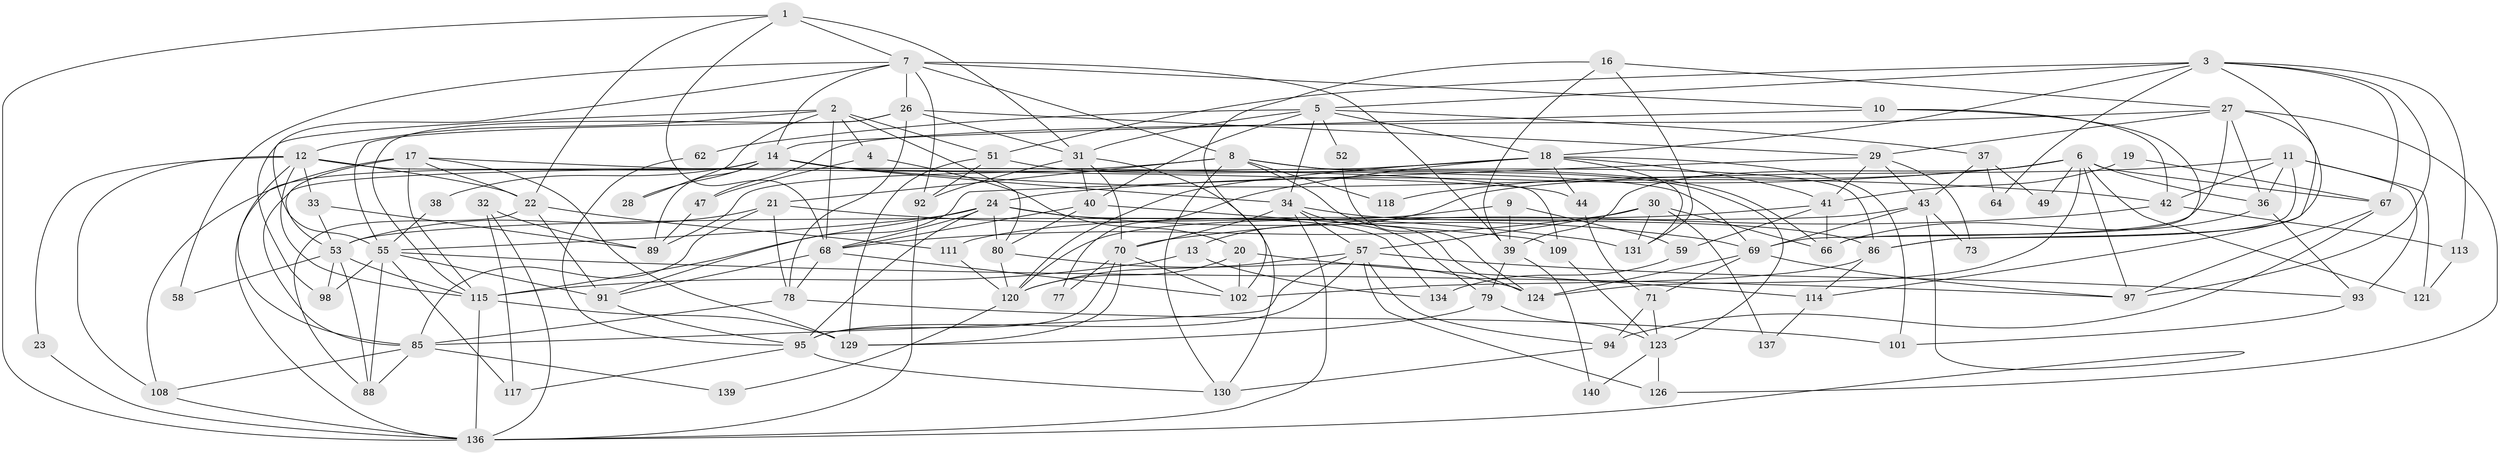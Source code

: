 // Generated by graph-tools (version 1.1) at 2025/24/03/03/25 07:24:01]
// undirected, 97 vertices, 236 edges
graph export_dot {
graph [start="1"]
  node [color=gray90,style=filled];
  1 [super="+144"];
  2 [super="+75"];
  3 [super="+81"];
  4;
  5 [super="+48"];
  6 [super="+82"];
  7 [super="+35"];
  8 [super="+72"];
  9;
  10 [super="+63"];
  11 [super="+15"];
  12 [super="+50"];
  13 [super="+61"];
  14 [super="+25"];
  16 [super="+110"];
  17 [super="+46"];
  18 [super="+87"];
  19;
  20;
  21 [super="+45"];
  22;
  23;
  24 [super="+65"];
  26 [super="+56"];
  27 [super="+54"];
  28;
  29 [super="+106"];
  30;
  31 [super="+132"];
  32;
  33;
  34 [super="+60"];
  36;
  37;
  38;
  39 [super="+74"];
  40 [super="+143"];
  41 [super="+105"];
  42;
  43;
  44;
  47;
  49;
  51 [super="+76"];
  52;
  53 [super="+83"];
  55 [super="+112"];
  57 [super="+84"];
  58;
  59;
  62;
  64;
  66 [super="+135"];
  67;
  68 [super="+90"];
  69 [super="+119"];
  70 [super="+116"];
  71 [super="+96"];
  73;
  77;
  78 [super="+99"];
  79 [super="+142"];
  80 [super="+100"];
  85 [super="+103"];
  86 [super="+128"];
  88;
  89 [super="+107"];
  91;
  92;
  93;
  94;
  95 [super="+104"];
  97;
  98;
  101;
  102 [super="+141"];
  108;
  109;
  111;
  113;
  114;
  115 [super="+127"];
  117;
  118;
  120 [super="+122"];
  121;
  123 [super="+125"];
  124 [super="+133"];
  126;
  129;
  130;
  131;
  134;
  136 [super="+138"];
  137;
  139;
  140;
  1 -- 7;
  1 -- 31 [weight=2];
  1 -- 136;
  1 -- 68;
  1 -- 22;
  2 -- 98;
  2 -- 12;
  2 -- 4;
  2 -- 28;
  2 -- 80;
  2 -- 51;
  2 -- 68;
  3 -- 18;
  3 -- 64;
  3 -- 97;
  3 -- 113;
  3 -- 67;
  3 -- 51;
  3 -- 5;
  3 -- 86;
  4 -- 20;
  4 -- 47;
  5 -- 18;
  5 -- 37;
  5 -- 62;
  5 -- 31;
  5 -- 40;
  5 -- 34;
  5 -- 52;
  6 -- 97;
  6 -- 39;
  6 -- 49;
  6 -- 118;
  6 -- 124;
  6 -- 67;
  6 -- 36;
  6 -- 24;
  6 -- 121;
  7 -- 14;
  7 -- 58;
  7 -- 92;
  7 -- 55;
  7 -- 8;
  7 -- 26;
  7 -- 10;
  7 -- 39;
  8 -- 130;
  8 -- 118;
  8 -- 86;
  8 -- 123;
  8 -- 124;
  8 -- 85;
  8 -- 21;
  9 -- 120;
  9 -- 39;
  9 -- 59;
  10 -- 42;
  10 -- 66;
  10 -- 14;
  11 -- 36;
  11 -- 42;
  11 -- 13;
  11 -- 93;
  11 -- 121;
  11 -- 86;
  12 -- 109;
  12 -- 85;
  12 -- 108;
  12 -- 33;
  12 -- 22;
  12 -- 23;
  12 -- 115;
  13 -- 115 [weight=2];
  13 -- 134;
  14 -- 89;
  14 -- 136;
  14 -- 42;
  14 -- 69;
  14 -- 38;
  14 -- 28;
  14 -- 34;
  16 -- 27;
  16 -- 131;
  16 -- 102;
  16 -- 39;
  17 -- 22;
  17 -- 108;
  17 -- 44;
  17 -- 129;
  17 -- 115;
  17 -- 53;
  18 -- 44;
  18 -- 77 [weight=2];
  18 -- 101;
  18 -- 131;
  18 -- 120;
  18 -- 89;
  18 -- 41;
  19 -- 67;
  19 -- 41;
  20 -- 114;
  20 -- 120;
  20 -- 102;
  21 -- 131 [weight=2];
  21 -- 85;
  21 -- 53;
  21 -- 78;
  22 -- 88;
  22 -- 91;
  22 -- 111;
  23 -- 136;
  24 -- 69;
  24 -- 115;
  24 -- 134;
  24 -- 68;
  24 -- 95;
  24 -- 80;
  24 -- 55;
  26 -- 115;
  26 -- 78;
  26 -- 29;
  26 -- 31;
  26 -- 55;
  27 -- 47;
  27 -- 114;
  27 -- 126;
  27 -- 36;
  27 -- 69;
  27 -- 29;
  29 -- 73;
  29 -- 91;
  29 -- 43;
  29 -- 41;
  30 -- 131;
  30 -- 57;
  30 -- 68;
  30 -- 137;
  30 -- 66;
  31 -- 40;
  31 -- 130;
  31 -- 92;
  31 -- 70;
  32 -- 117;
  32 -- 136;
  32 -- 89;
  33 -- 53;
  33 -- 89;
  34 -- 136;
  34 -- 86;
  34 -- 57;
  34 -- 79;
  34 -- 70;
  36 -- 93;
  36 -- 66;
  37 -- 43;
  37 -- 49;
  37 -- 64;
  38 -- 55;
  39 -- 79;
  39 -- 140;
  40 -- 109;
  40 -- 80;
  40 -- 68;
  41 -- 59;
  41 -- 66;
  41 -- 111;
  42 -- 113;
  42 -- 70;
  43 -- 53 [weight=2];
  43 -- 73;
  43 -- 136;
  43 -- 69;
  44 -- 71;
  47 -- 89;
  51 -- 92;
  51 -- 129;
  51 -- 66;
  52 -- 124;
  53 -- 58;
  53 -- 98;
  53 -- 88;
  53 -- 115;
  55 -- 88;
  55 -- 98;
  55 -- 117;
  55 -- 97;
  55 -- 91;
  57 -- 85;
  57 -- 93;
  57 -- 95;
  57 -- 126;
  57 -- 94;
  57 -- 120;
  59 -- 134;
  62 -- 95;
  67 -- 94;
  67 -- 97;
  68 -- 91;
  68 -- 102;
  68 -- 78;
  69 -- 124;
  69 -- 71;
  69 -- 97;
  70 -- 95;
  70 -- 77;
  70 -- 129;
  70 -- 102;
  71 -- 123;
  71 -- 94;
  78 -- 85;
  78 -- 101;
  79 -- 129;
  79 -- 123;
  80 -- 124;
  80 -- 120;
  85 -- 88;
  85 -- 108;
  85 -- 139;
  86 -- 102;
  86 -- 114;
  91 -- 95;
  92 -- 136;
  93 -- 101;
  94 -- 130;
  95 -- 130;
  95 -- 117;
  108 -- 136;
  109 -- 123;
  111 -- 120;
  113 -- 121;
  114 -- 137;
  115 -- 129;
  115 -- 136;
  120 -- 139;
  123 -- 140;
  123 -- 126;
}
